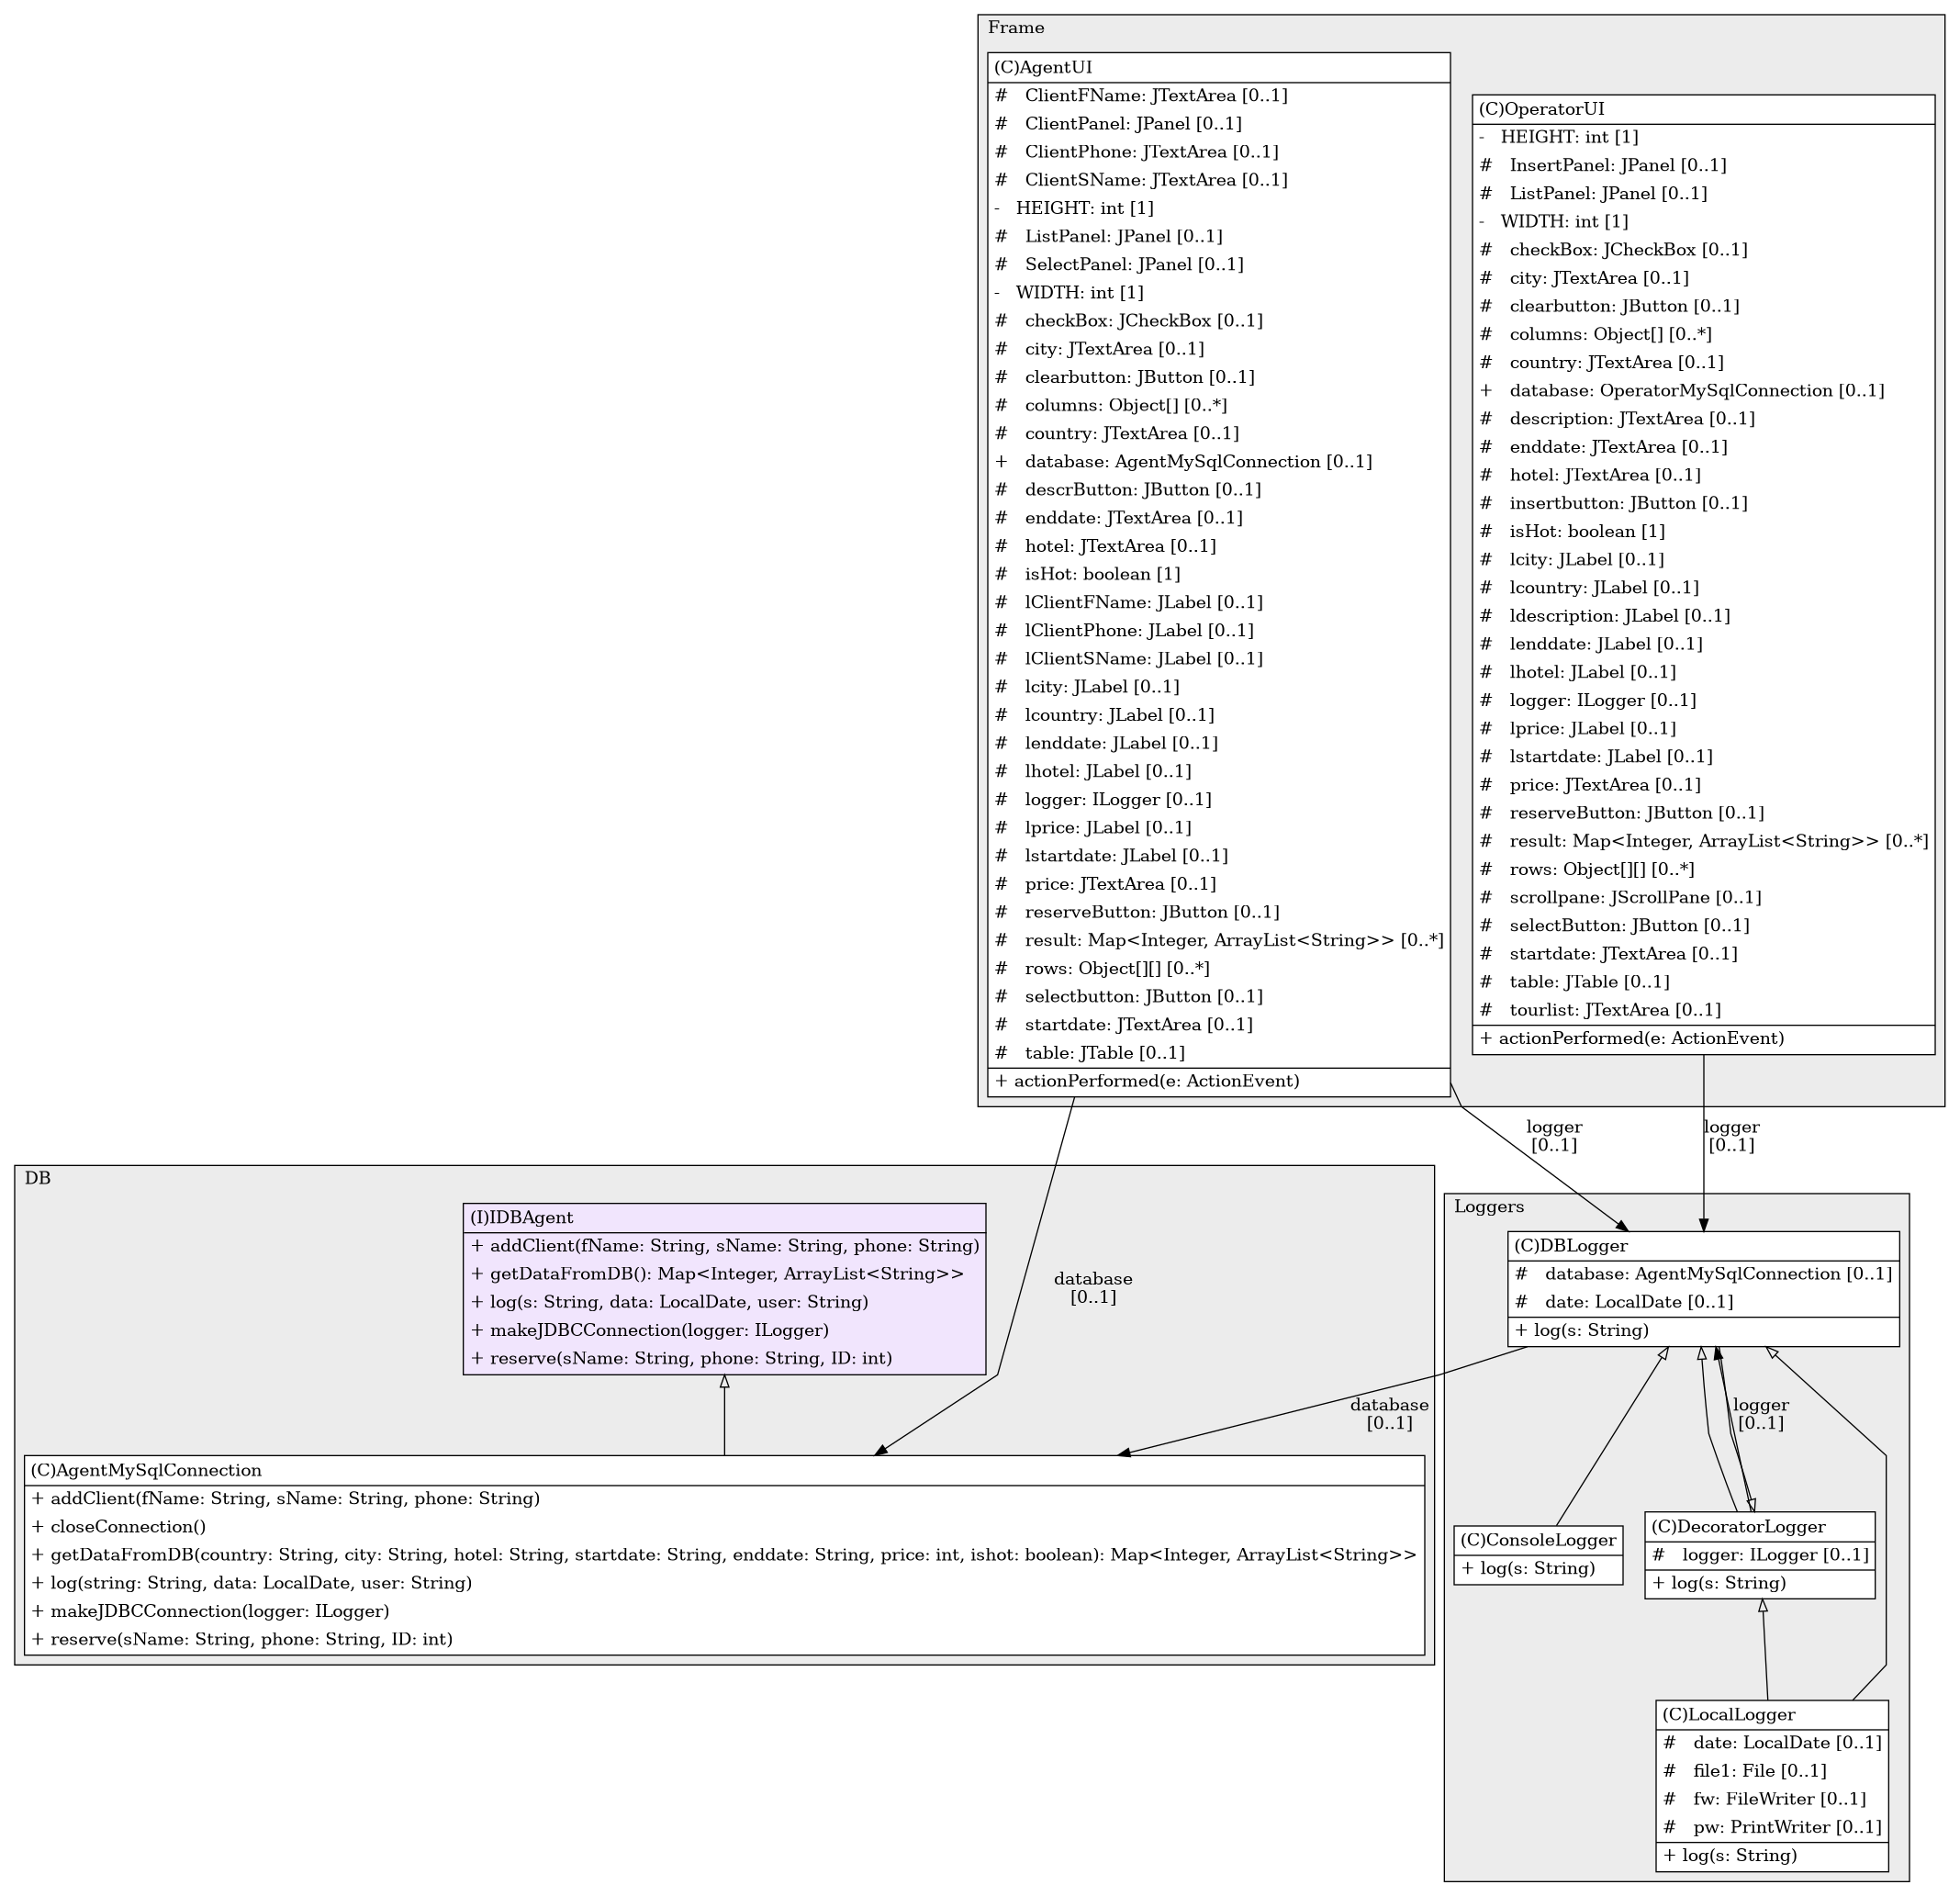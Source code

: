 @startuml

/' diagram meta data start
config=StructureConfiguration;
{
  "projectClassification": {
    "searchMode": "OpenProject", // OpenProject, AllProjects
    "includedProjects": "",
    "pathEndKeywords": "*.impl",
    "isClientPath": "",
    "isClientName": "",
    "isTestPath": "",
    "isTestName": "",
    "isMappingPath": "",
    "isMappingName": "",
    "isDataAccessPath": "",
    "isDataAccessName": "",
    "isDataStructurePath": "",
    "isDataStructureName": "",
    "isInterfaceStructuresPath": "",
    "isInterfaceStructuresName": "",
    "isEntryPointPath": "",
    "isEntryPointName": ""
  },
  "graphRestriction": {
    "classPackageExcludeFilter": "",
    "classPackageIncludeFilter": "",
    "classNameExcludeFilter": "",
    "classNameIncludeFilter": "",
    "methodNameExcludeFilter": "",
    "methodNameIncludeFilter": "",
    "removeByInheritance": "", // inheritance/annotation based filtering is done in a second step
    "removeByAnnotation": "",
    "removeByClassPackage": "", // cleanup the graph after inheritance/annotation based filtering is done
    "removeByClassName": "",
    "cutMappings": false,
    "cutEnum": true,
    "cutTests": true,
    "cutClient": true,
    "cutDataAccess": false,
    "cutInterfaceStructures": false,
    "cutDataStructures": false,
    "cutGetterAndSetter": true,
    "cutConstructors": true
  },
  "graphTraversal": {
    "forwardDepth": 6,
    "backwardDepth": 6,
    "classPackageExcludeFilter": "",
    "classPackageIncludeFilter": "",
    "classNameExcludeFilter": "",
    "classNameIncludeFilter": "",
    "methodNameExcludeFilter": "",
    "methodNameIncludeFilter": "",
    "hideMappings": false,
    "hideDataStructures": false,
    "hidePrivateMethods": true,
    "hideInterfaceCalls": true, // indirection: implementation -> interface (is hidden) -> implementation
    "onlyShowApplicationEntryPoints": false // root node is included
  },
  "details": {
    "aggregation": "GroupByClass", // ByClass, GroupByClass, None
    "showClassGenericTypes": true,
    "showMethods": true,
    "showMethodParameterNames": true,
    "showMethodParameterTypes": true,
    "showMethodReturnType": true,
    "showPackageLevels": 2,
    "showDetailedClassStructure": true
  },
  "rootClass": "DB.IDBAgent"
}
diagram meta data end '/



digraph g {
    rankdir="TB"
    splines=polyline
    

'nodes 
subgraph cluster_2006930627 { 
   	label=Loggers
	labeljust=l
	fillcolor="#ececec"
	style=filled
   
   ConsoleLogger2006930627[
	label=<<TABLE BORDER="1" CELLBORDER="0" CELLPADDING="4" CELLSPACING="0">
<TR><TD ALIGN="LEFT" >(C)ConsoleLogger</TD></TR>
<HR/>
<TR><TD ALIGN="LEFT" >+ log(s: String)</TD></TR>
</TABLE>>
	style=filled
	margin=0
	shape=plaintext
	fillcolor="#FFFFFF"
];

DBLogger2006930627[
	label=<<TABLE BORDER="1" CELLBORDER="0" CELLPADDING="4" CELLSPACING="0">
<TR><TD ALIGN="LEFT" >(C)DBLogger</TD></TR>
<HR/>
<TR><TD ALIGN="LEFT" >#   database: AgentMySqlConnection [0..1]</TD></TR>
<TR><TD ALIGN="LEFT" >#   date: LocalDate [0..1]</TD></TR>
<HR/>
<TR><TD ALIGN="LEFT" >+ log(s: String)</TD></TR>
</TABLE>>
	style=filled
	margin=0
	shape=plaintext
	fillcolor="#FFFFFF"
];

DecoratorLogger2006930627[
	label=<<TABLE BORDER="1" CELLBORDER="0" CELLPADDING="4" CELLSPACING="0">
<TR><TD ALIGN="LEFT" >(C)DecoratorLogger</TD></TR>
<HR/>
<TR><TD ALIGN="LEFT" >#   logger: ILogger [0..1]</TD></TR>
<HR/>
<TR><TD ALIGN="LEFT" >+ log(s: String)</TD></TR>
</TABLE>>
	style=filled
	margin=0
	shape=plaintext
	fillcolor="#FFFFFF"
];

LocalLogger2006930627[
	label=<<TABLE BORDER="1" CELLBORDER="0" CELLPADDING="4" CELLSPACING="0">
<TR><TD ALIGN="LEFT" >(C)LocalLogger</TD></TR>
<HR/>
<TR><TD ALIGN="LEFT" >#   date: LocalDate [0..1]</TD></TR>
<TR><TD ALIGN="LEFT" >#   file1: File [0..1]</TD></TR>
<TR><TD ALIGN="LEFT" >#   fw: FileWriter [0..1]</TD></TR>
<TR><TD ALIGN="LEFT" >#   pw: PrintWriter [0..1]</TD></TR>
<HR/>
<TR><TD ALIGN="LEFT" >+ log(s: String)</TD></TR>
</TABLE>>
	style=filled
	margin=0
	shape=plaintext
	fillcolor="#FFFFFF"
];
} 

subgraph cluster_2174 { 
   	label=DB
	labeljust=l
	fillcolor="#ececec"
	style=filled
   
   AgentMySqlConnection2174[
	label=<<TABLE BORDER="1" CELLBORDER="0" CELLPADDING="4" CELLSPACING="0">
<TR><TD ALIGN="LEFT" >(C)AgentMySqlConnection</TD></TR>
<HR/>
<TR><TD ALIGN="LEFT" >+ addClient(fName: String, sName: String, phone: String)</TD></TR>
<TR><TD ALIGN="LEFT" >+ closeConnection()</TD></TR>
<TR><TD ALIGN="LEFT" >+ getDataFromDB(country: String, city: String, hotel: String, startdate: String, enddate: String, price: int, ishot: boolean): Map&lt;Integer, ArrayList&lt;String&gt;&gt;</TD></TR>
<TR><TD ALIGN="LEFT" >+ log(string: String, data: LocalDate, user: String)</TD></TR>
<TR><TD ALIGN="LEFT" >+ makeJDBCConnection(logger: ILogger)</TD></TR>
<TR><TD ALIGN="LEFT" >+ reserve(sName: String, phone: String, ID: int)</TD></TR>
</TABLE>>
	style=filled
	margin=0
	shape=plaintext
	fillcolor="#FFFFFF"
];

IDBAgent2174[
	label=<<TABLE BORDER="1" CELLBORDER="0" CELLPADDING="4" CELLSPACING="0">
<TR><TD ALIGN="LEFT" >(I)IDBAgent</TD></TR>
<HR/>
<TR><TD ALIGN="LEFT" >+ addClient(fName: String, sName: String, phone: String)</TD></TR>
<TR><TD ALIGN="LEFT" >+ getDataFromDB(): Map&lt;Integer, ArrayList&lt;String&gt;&gt;</TD></TR>
<TR><TD ALIGN="LEFT" >+ log(s: String, data: LocalDate, user: String)</TD></TR>
<TR><TD ALIGN="LEFT" >+ makeJDBCConnection(logger: ILogger)</TD></TR>
<TR><TD ALIGN="LEFT" >+ reserve(sName: String, phone: String, ID: int)</TD></TR>
</TABLE>>
	style=filled
	margin=0
	shape=plaintext
	fillcolor="#F1E5FD"
];
} 

subgraph cluster_68139341 { 
   	label=Frame
	labeljust=l
	fillcolor="#ececec"
	style=filled
   
   AgentUI68139341[
	label=<<TABLE BORDER="1" CELLBORDER="0" CELLPADDING="4" CELLSPACING="0">
<TR><TD ALIGN="LEFT" >(C)AgentUI</TD></TR>
<HR/>
<TR><TD ALIGN="LEFT" >#   ClientFName: JTextArea [0..1]</TD></TR>
<TR><TD ALIGN="LEFT" >#   ClientPanel: JPanel [0..1]</TD></TR>
<TR><TD ALIGN="LEFT" >#   ClientPhone: JTextArea [0..1]</TD></TR>
<TR><TD ALIGN="LEFT" >#   ClientSName: JTextArea [0..1]</TD></TR>
<TR><TD ALIGN="LEFT" >-   HEIGHT: int [1]</TD></TR>
<TR><TD ALIGN="LEFT" >#   ListPanel: JPanel [0..1]</TD></TR>
<TR><TD ALIGN="LEFT" >#   SelectPanel: JPanel [0..1]</TD></TR>
<TR><TD ALIGN="LEFT" >-   WIDTH: int [1]</TD></TR>
<TR><TD ALIGN="LEFT" >#   checkBox: JCheckBox [0..1]</TD></TR>
<TR><TD ALIGN="LEFT" >#   city: JTextArea [0..1]</TD></TR>
<TR><TD ALIGN="LEFT" >#   clearbutton: JButton [0..1]</TD></TR>
<TR><TD ALIGN="LEFT" >#   columns: Object[] [0..*]</TD></TR>
<TR><TD ALIGN="LEFT" >#   country: JTextArea [0..1]</TD></TR>
<TR><TD ALIGN="LEFT" >+   database: AgentMySqlConnection [0..1]</TD></TR>
<TR><TD ALIGN="LEFT" >#   descrButton: JButton [0..1]</TD></TR>
<TR><TD ALIGN="LEFT" >#   enddate: JTextArea [0..1]</TD></TR>
<TR><TD ALIGN="LEFT" >#   hotel: JTextArea [0..1]</TD></TR>
<TR><TD ALIGN="LEFT" >#   isHot: boolean [1]</TD></TR>
<TR><TD ALIGN="LEFT" >#   lClientFName: JLabel [0..1]</TD></TR>
<TR><TD ALIGN="LEFT" >#   lClientPhone: JLabel [0..1]</TD></TR>
<TR><TD ALIGN="LEFT" >#   lClientSName: JLabel [0..1]</TD></TR>
<TR><TD ALIGN="LEFT" >#   lcity: JLabel [0..1]</TD></TR>
<TR><TD ALIGN="LEFT" >#   lcountry: JLabel [0..1]</TD></TR>
<TR><TD ALIGN="LEFT" >#   lenddate: JLabel [0..1]</TD></TR>
<TR><TD ALIGN="LEFT" >#   lhotel: JLabel [0..1]</TD></TR>
<TR><TD ALIGN="LEFT" >#   logger: ILogger [0..1]</TD></TR>
<TR><TD ALIGN="LEFT" >#   lprice: JLabel [0..1]</TD></TR>
<TR><TD ALIGN="LEFT" >#   lstartdate: JLabel [0..1]</TD></TR>
<TR><TD ALIGN="LEFT" >#   price: JTextArea [0..1]</TD></TR>
<TR><TD ALIGN="LEFT" >#   reserveButton: JButton [0..1]</TD></TR>
<TR><TD ALIGN="LEFT" >#   result: Map&lt;Integer, ArrayList&lt;String&gt;&gt; [0..*]</TD></TR>
<TR><TD ALIGN="LEFT" >#   rows: Object[][] [0..*]</TD></TR>
<TR><TD ALIGN="LEFT" >#   selectbutton: JButton [0..1]</TD></TR>
<TR><TD ALIGN="LEFT" >#   startdate: JTextArea [0..1]</TD></TR>
<TR><TD ALIGN="LEFT" >#   table: JTable [0..1]</TD></TR>
<HR/>
<TR><TD ALIGN="LEFT" >+ actionPerformed(e: ActionEvent)</TD></TR>
</TABLE>>
	style=filled
	margin=0
	shape=plaintext
	fillcolor="#FFFFFF"
];

OperatorUI68139341[
	label=<<TABLE BORDER="1" CELLBORDER="0" CELLPADDING="4" CELLSPACING="0">
<TR><TD ALIGN="LEFT" >(C)OperatorUI</TD></TR>
<HR/>
<TR><TD ALIGN="LEFT" >-   HEIGHT: int [1]</TD></TR>
<TR><TD ALIGN="LEFT" >#   InsertPanel: JPanel [0..1]</TD></TR>
<TR><TD ALIGN="LEFT" >#   ListPanel: JPanel [0..1]</TD></TR>
<TR><TD ALIGN="LEFT" >-   WIDTH: int [1]</TD></TR>
<TR><TD ALIGN="LEFT" >#   checkBox: JCheckBox [0..1]</TD></TR>
<TR><TD ALIGN="LEFT" >#   city: JTextArea [0..1]</TD></TR>
<TR><TD ALIGN="LEFT" >#   clearbutton: JButton [0..1]</TD></TR>
<TR><TD ALIGN="LEFT" >#   columns: Object[] [0..*]</TD></TR>
<TR><TD ALIGN="LEFT" >#   country: JTextArea [0..1]</TD></TR>
<TR><TD ALIGN="LEFT" >+   database: OperatorMySqlConnection [0..1]</TD></TR>
<TR><TD ALIGN="LEFT" >#   description: JTextArea [0..1]</TD></TR>
<TR><TD ALIGN="LEFT" >#   enddate: JTextArea [0..1]</TD></TR>
<TR><TD ALIGN="LEFT" >#   hotel: JTextArea [0..1]</TD></TR>
<TR><TD ALIGN="LEFT" >#   insertbutton: JButton [0..1]</TD></TR>
<TR><TD ALIGN="LEFT" >#   isHot: boolean [1]</TD></TR>
<TR><TD ALIGN="LEFT" >#   lcity: JLabel [0..1]</TD></TR>
<TR><TD ALIGN="LEFT" >#   lcountry: JLabel [0..1]</TD></TR>
<TR><TD ALIGN="LEFT" >#   ldescription: JLabel [0..1]</TD></TR>
<TR><TD ALIGN="LEFT" >#   lenddate: JLabel [0..1]</TD></TR>
<TR><TD ALIGN="LEFT" >#   lhotel: JLabel [0..1]</TD></TR>
<TR><TD ALIGN="LEFT" >#   logger: ILogger [0..1]</TD></TR>
<TR><TD ALIGN="LEFT" >#   lprice: JLabel [0..1]</TD></TR>
<TR><TD ALIGN="LEFT" >#   lstartdate: JLabel [0..1]</TD></TR>
<TR><TD ALIGN="LEFT" >#   price: JTextArea [0..1]</TD></TR>
<TR><TD ALIGN="LEFT" >#   reserveButton: JButton [0..1]</TD></TR>
<TR><TD ALIGN="LEFT" >#   result: Map&lt;Integer, ArrayList&lt;String&gt;&gt; [0..*]</TD></TR>
<TR><TD ALIGN="LEFT" >#   rows: Object[][] [0..*]</TD></TR>
<TR><TD ALIGN="LEFT" >#   scrollpane: JScrollPane [0..1]</TD></TR>
<TR><TD ALIGN="LEFT" >#   selectButton: JButton [0..1]</TD></TR>
<TR><TD ALIGN="LEFT" >#   startdate: JTextArea [0..1]</TD></TR>
<TR><TD ALIGN="LEFT" >#   table: JTable [0..1]</TD></TR>
<TR><TD ALIGN="LEFT" >#   tourlist: JTextArea [0..1]</TD></TR>
<HR/>
<TR><TD ALIGN="LEFT" >+ actionPerformed(e: ActionEvent)</TD></TR>
</TABLE>>
	style=filled
	margin=0
	shape=plaintext
	fillcolor="#FFFFFF"
];
} 

'edges    
AgentUI68139341 -> AgentMySqlConnection2174[label="database
[0..1]"];
AgentUI68139341 -> DBLogger2006930627[label="logger
[0..1]"];
DBLogger2006930627 -> AgentMySqlConnection2174[label="database
[0..1]"];
DBLogger2006930627 -> ConsoleLogger2006930627[arrowhead=none, arrowtail=empty, dir=both];
DBLogger2006930627 -> DecoratorLogger2006930627[arrowhead=none, arrowtail=empty, dir=both];
DBLogger2006930627 -> LocalLogger2006930627[arrowhead=none, arrowtail=empty, dir=both];
DecoratorLogger2006930627 -> DBLogger2006930627[arrowhead=none, arrowtail=empty, dir=both];
DecoratorLogger2006930627 -> DBLogger2006930627[label="logger
[0..1]"];
DecoratorLogger2006930627 -> LocalLogger2006930627[arrowhead=none, arrowtail=empty, dir=both];
IDBAgent2174 -> AgentMySqlConnection2174[arrowhead=none, arrowtail=empty, dir=both];
OperatorUI68139341 -> DBLogger2006930627[label="logger
[0..1]"];
    
}
@enduml